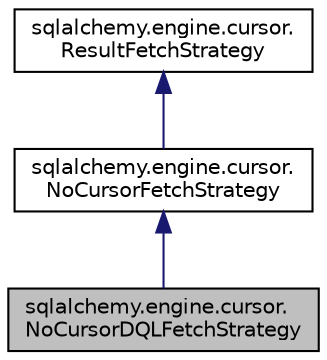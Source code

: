 digraph "sqlalchemy.engine.cursor.NoCursorDQLFetchStrategy"
{
 // LATEX_PDF_SIZE
  edge [fontname="Helvetica",fontsize="10",labelfontname="Helvetica",labelfontsize="10"];
  node [fontname="Helvetica",fontsize="10",shape=record];
  Node1 [label="sqlalchemy.engine.cursor.\lNoCursorDQLFetchStrategy",height=0.2,width=0.4,color="black", fillcolor="grey75", style="filled", fontcolor="black",tooltip=" "];
  Node2 -> Node1 [dir="back",color="midnightblue",fontsize="10",style="solid",fontname="Helvetica"];
  Node2 [label="sqlalchemy.engine.cursor.\lNoCursorFetchStrategy",height=0.2,width=0.4,color="black", fillcolor="white", style="filled",URL="$classsqlalchemy_1_1engine_1_1cursor_1_1NoCursorFetchStrategy.html",tooltip=" "];
  Node3 -> Node2 [dir="back",color="midnightblue",fontsize="10",style="solid",fontname="Helvetica"];
  Node3 [label="sqlalchemy.engine.cursor.\lResultFetchStrategy",height=0.2,width=0.4,color="black", fillcolor="white", style="filled",URL="$classsqlalchemy_1_1engine_1_1cursor_1_1ResultFetchStrategy.html",tooltip=" "];
}
